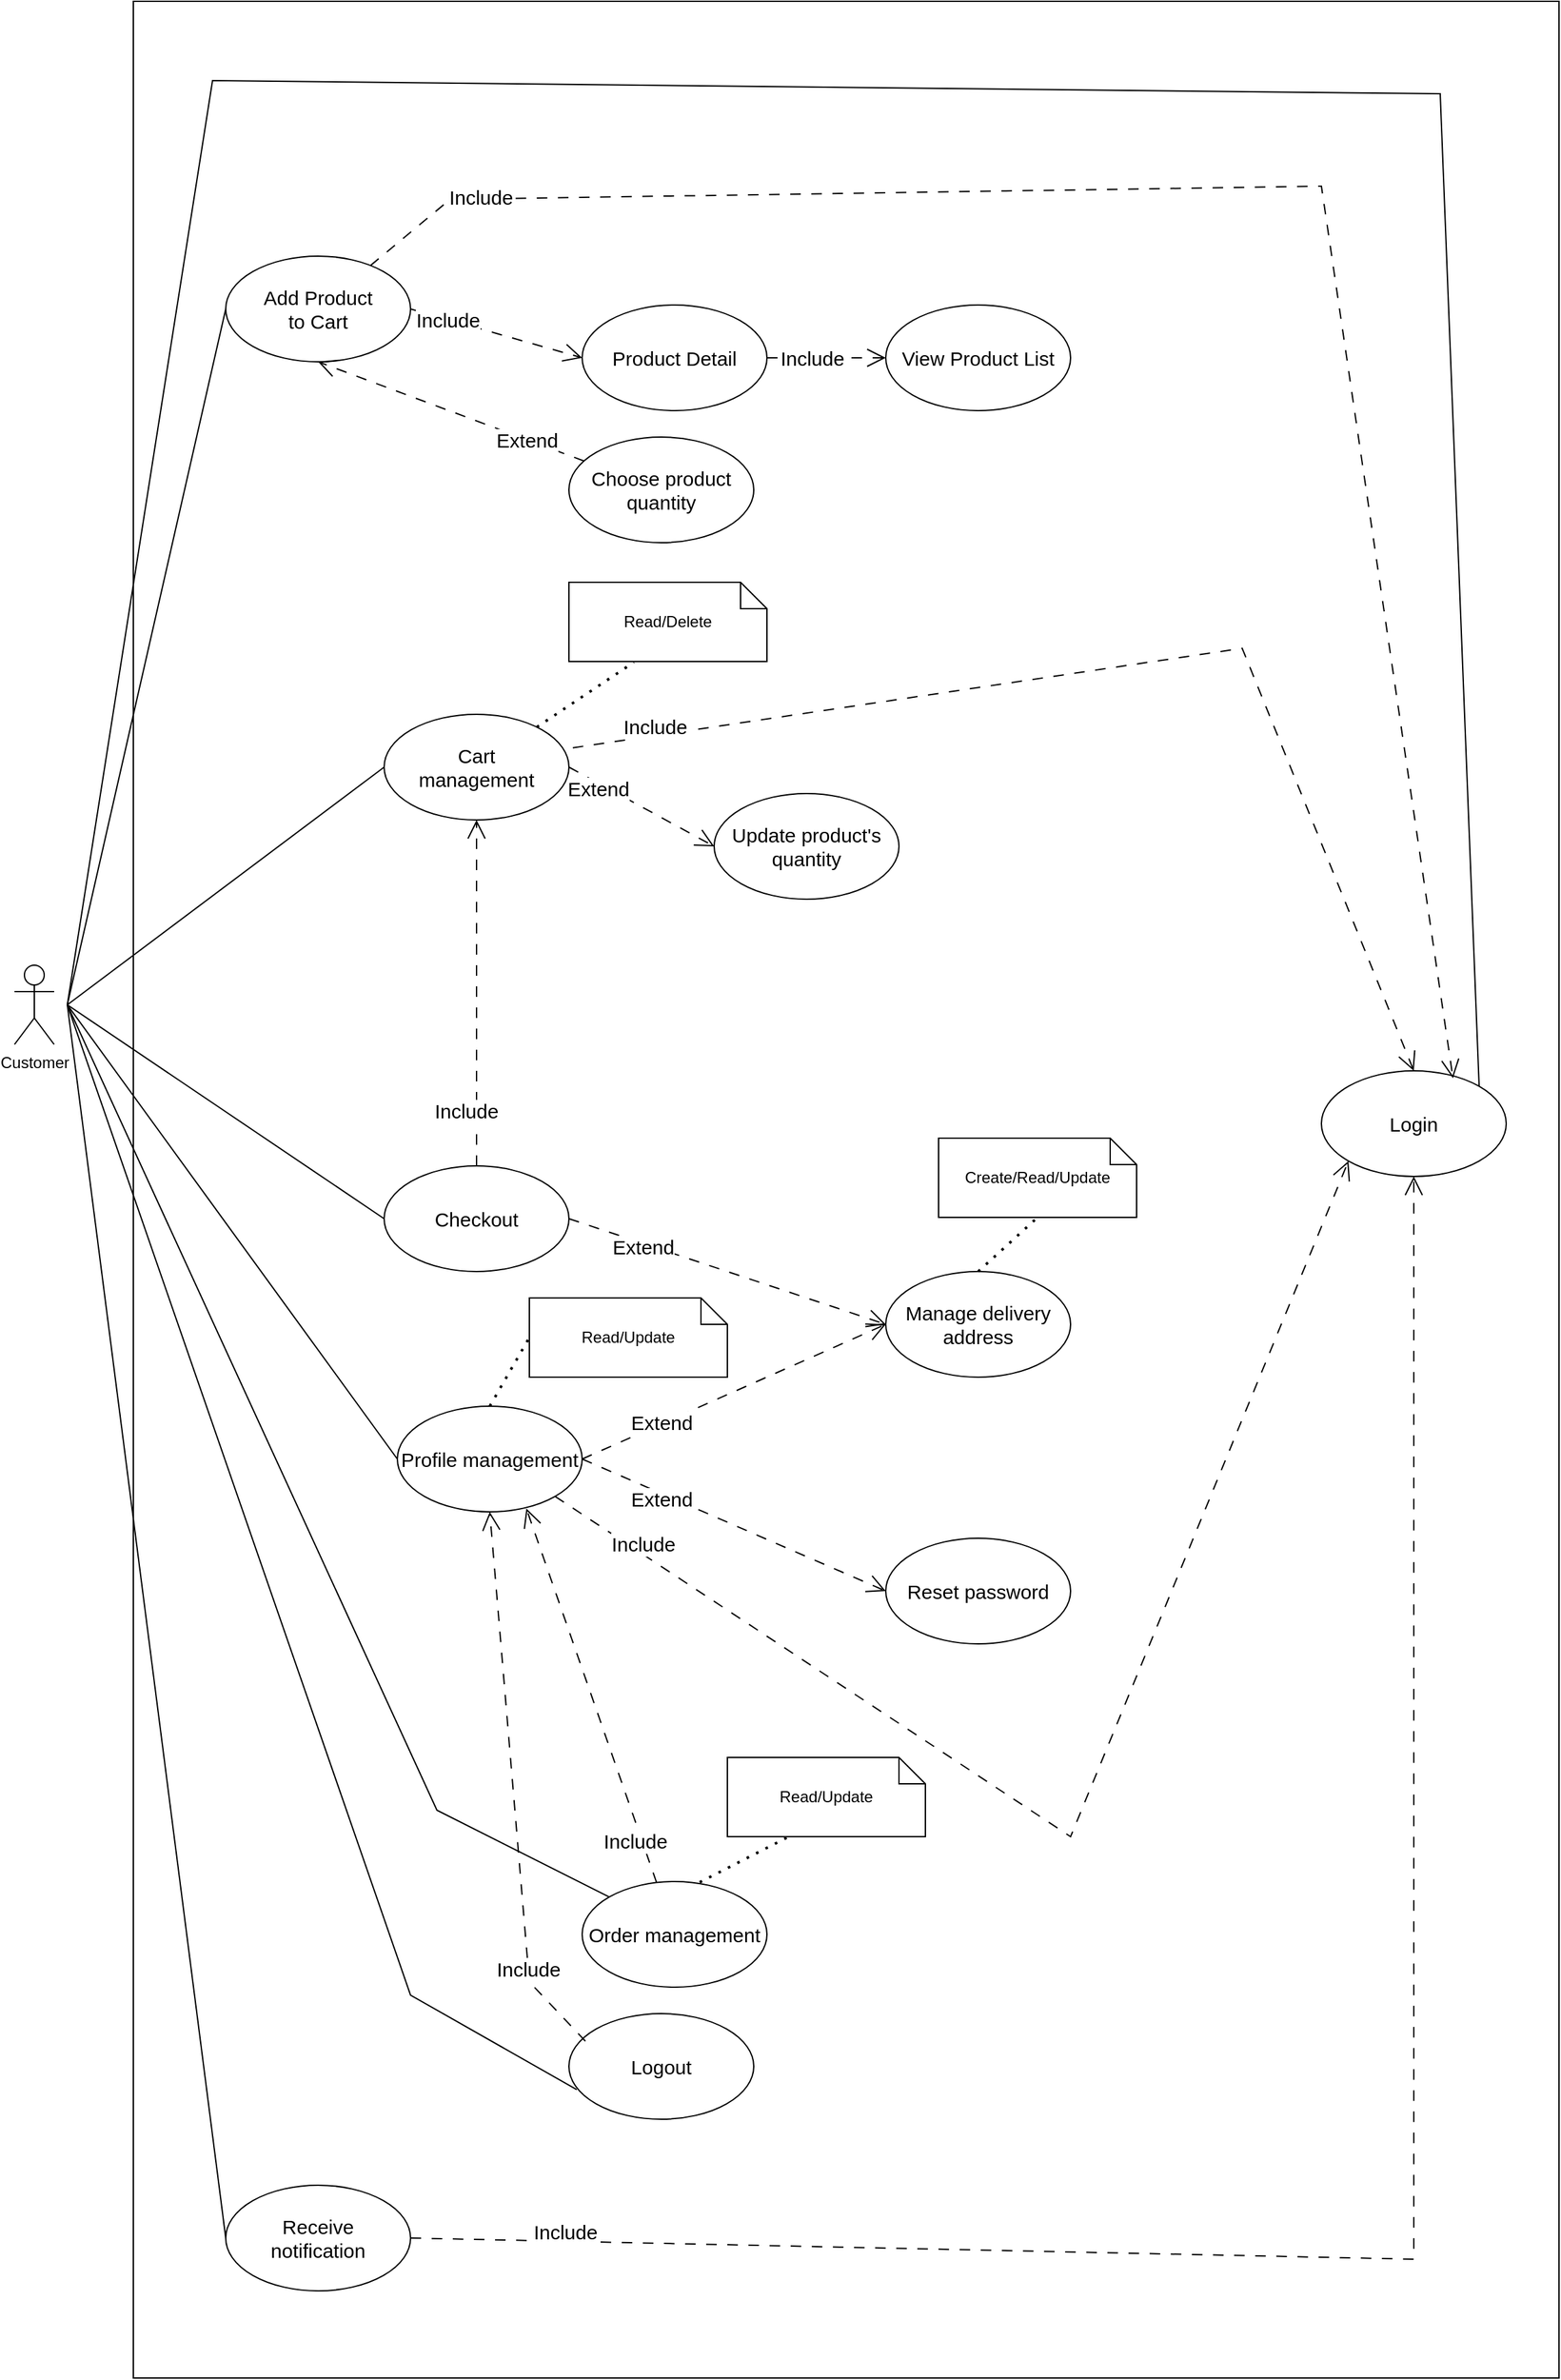 <mxfile version="21.7.5" type="device">
  <diagram name="Page-1" id="RgLAFF6ZJAaMnFaq09OC">
    <mxGraphModel dx="1295" dy="1858" grid="1" gridSize="10" guides="1" tooltips="1" connect="1" arrows="1" fold="1" page="1" pageScale="1" pageWidth="850" pageHeight="1100" math="0" shadow="0">
      <root>
        <mxCell id="0" />
        <mxCell id="1" parent="0" />
        <mxCell id="H_iCGJk6flqgCGRjibaX-1" value="Customer" style="shape=umlActor;verticalLabelPosition=bottom;verticalAlign=top;html=1;outlineConnect=0;" parent="1" vertex="1">
          <mxGeometry x="20" y="690" width="30" height="60" as="geometry" />
        </mxCell>
        <mxCell id="H_iCGJk6flqgCGRjibaX-7" value="" style="rounded=0;whiteSpace=wrap;html=1;" parent="1" vertex="1">
          <mxGeometry x="110" y="-40" width="1080" height="1800" as="geometry" />
        </mxCell>
        <mxCell id="sXqsaNHskc1ETz0bK0rT-1" value="Login" style="ellipse;whiteSpace=wrap;html=1;fontSize=15;" parent="1" vertex="1">
          <mxGeometry x="1010" y="770" width="140" height="80" as="geometry" />
        </mxCell>
        <mxCell id="sXqsaNHskc1ETz0bK0rT-2" value="Add Product &lt;br&gt;to Cart" style="ellipse;whiteSpace=wrap;html=1;fontSize=15;" parent="1" vertex="1">
          <mxGeometry x="180" y="153" width="140" height="80" as="geometry" />
        </mxCell>
        <mxCell id="sXqsaNHskc1ETz0bK0rT-3" value="Cart &lt;br&gt;management" style="ellipse;whiteSpace=wrap;html=1;fontSize=15;" parent="1" vertex="1">
          <mxGeometry x="300" y="500" width="140" height="80" as="geometry" />
        </mxCell>
        <mxCell id="sXqsaNHskc1ETz0bK0rT-4" value="Update product&#39;s quantity" style="ellipse;whiteSpace=wrap;html=1;fontSize=15;" parent="1" vertex="1">
          <mxGeometry x="550" y="560" width="140" height="80" as="geometry" />
        </mxCell>
        <mxCell id="sXqsaNHskc1ETz0bK0rT-6" value="Product Detail" style="ellipse;whiteSpace=wrap;html=1;fontSize=15;" parent="1" vertex="1">
          <mxGeometry x="450" y="190" width="140" height="80" as="geometry" />
        </mxCell>
        <mxCell id="sXqsaNHskc1ETz0bK0rT-7" value="View Product List" style="ellipse;whiteSpace=wrap;html=1;fontSize=15;" parent="1" vertex="1">
          <mxGeometry x="680" y="190" width="140" height="80" as="geometry" />
        </mxCell>
        <mxCell id="sXqsaNHskc1ETz0bK0rT-8" value="Profile management" style="ellipse;whiteSpace=wrap;html=1;fontSize=15;" parent="1" vertex="1">
          <mxGeometry x="310" y="1024" width="140" height="80" as="geometry" />
        </mxCell>
        <mxCell id="sXqsaNHskc1ETz0bK0rT-10" value="Reset password" style="ellipse;whiteSpace=wrap;html=1;fontSize=15;" parent="1" vertex="1">
          <mxGeometry x="680" y="1124" width="140" height="80" as="geometry" />
        </mxCell>
        <mxCell id="sXqsaNHskc1ETz0bK0rT-13" value="Logout" style="ellipse;whiteSpace=wrap;html=1;fontSize=15;" parent="1" vertex="1">
          <mxGeometry x="440" y="1484" width="140" height="80" as="geometry" />
        </mxCell>
        <mxCell id="sXqsaNHskc1ETz0bK0rT-14" value="Order management" style="ellipse;whiteSpace=wrap;html=1;fontSize=15;" parent="1" vertex="1">
          <mxGeometry x="450" y="1384" width="140" height="80" as="geometry" />
        </mxCell>
        <mxCell id="sXqsaNHskc1ETz0bK0rT-16" value="Checkout" style="ellipse;whiteSpace=wrap;html=1;fontSize=15;" parent="1" vertex="1">
          <mxGeometry x="300" y="842" width="140" height="80" as="geometry" />
        </mxCell>
        <mxCell id="sXqsaNHskc1ETz0bK0rT-17" value="Manage delivery address" style="ellipse;whiteSpace=wrap;html=1;fontSize=15;" parent="1" vertex="1">
          <mxGeometry x="680" y="922" width="140" height="80" as="geometry" />
        </mxCell>
        <mxCell id="sXqsaNHskc1ETz0bK0rT-25" value="Extend" style="endArrow=open;html=1;rounded=0;exitX=1;exitY=0.5;exitDx=0;exitDy=0;entryX=0;entryY=0.5;entryDx=0;entryDy=0;endFill=0;endSize=12;dashed=1;dashPattern=8 8;fontSize=15;" parent="1" source="sXqsaNHskc1ETz0bK0rT-16" target="sXqsaNHskc1ETz0bK0rT-17" edge="1">
          <mxGeometry x="-0.525" y="-2" width="50" height="50" relative="1" as="geometry">
            <mxPoint x="334" y="560" as="sourcePoint" />
            <mxPoint x="540" y="660" as="targetPoint" />
            <mxPoint as="offset" />
          </mxGeometry>
        </mxCell>
        <mxCell id="sXqsaNHskc1ETz0bK0rT-27" value="Extend" style="endArrow=open;html=1;rounded=0;exitX=1;exitY=0.5;exitDx=0;exitDy=0;endFill=0;endSize=12;dashed=1;dashPattern=8 8;entryX=0;entryY=0.5;entryDx=0;entryDy=0;fontSize=15;" parent="1" source="sXqsaNHskc1ETz0bK0rT-8" target="sXqsaNHskc1ETz0bK0rT-17" edge="1">
          <mxGeometry x="-0.474" y="1" width="50" height="50" relative="1" as="geometry">
            <mxPoint x="334" y="560" as="sourcePoint" />
            <mxPoint x="530" y="752" as="targetPoint" />
            <mxPoint as="offset" />
          </mxGeometry>
        </mxCell>
        <mxCell id="sXqsaNHskc1ETz0bK0rT-29" value="Extend" style="endArrow=open;html=1;rounded=0;endFill=0;endSize=12;dashed=1;dashPattern=8 8;entryX=0;entryY=0.5;entryDx=0;entryDy=0;exitX=1;exitY=0.5;exitDx=0;exitDy=0;fontSize=15;" parent="1" source="sXqsaNHskc1ETz0bK0rT-8" target="sXqsaNHskc1ETz0bK0rT-10" edge="1">
          <mxGeometry x="-0.466" y="-4" width="50" height="50" relative="1" as="geometry">
            <mxPoint x="330" y="760" as="sourcePoint" />
            <mxPoint x="510" y="890" as="targetPoint" />
            <mxPoint as="offset" />
          </mxGeometry>
        </mxCell>
        <mxCell id="sXqsaNHskc1ETz0bK0rT-33" value="Include" style="endArrow=open;html=1;rounded=0;endFill=0;endSize=12;dashed=1;dashPattern=8 8;exitX=0.5;exitY=0;exitDx=0;exitDy=0;entryX=0.5;entryY=1;entryDx=0;entryDy=0;fontSize=15;" parent="1" source="sXqsaNHskc1ETz0bK0rT-16" target="sXqsaNHskc1ETz0bK0rT-3" edge="1">
          <mxGeometry x="-0.68" y="8" width="50" height="50" relative="1" as="geometry">
            <mxPoint x="225" y="420" as="sourcePoint" />
            <mxPoint x="425" y="420" as="targetPoint" />
            <mxPoint as="offset" />
          </mxGeometry>
        </mxCell>
        <mxCell id="sXqsaNHskc1ETz0bK0rT-34" value="Extend" style="endArrow=open;html=1;rounded=0;entryX=0;entryY=0.5;entryDx=0;entryDy=0;endFill=0;endSize=12;dashed=1;dashPattern=8 8;exitX=1;exitY=0.5;exitDx=0;exitDy=0;fontSize=15;" parent="1" source="sXqsaNHskc1ETz0bK0rT-3" target="sXqsaNHskc1ETz0bK0rT-4" edge="1">
          <mxGeometry x="-0.561" y="-3" width="50" height="50" relative="1" as="geometry">
            <mxPoint x="325" y="359.5" as="sourcePoint" />
            <mxPoint x="525" y="359.5" as="targetPoint" />
            <mxPoint x="-1" as="offset" />
          </mxGeometry>
        </mxCell>
        <mxCell id="sXqsaNHskc1ETz0bK0rT-38" value="Include" style="endArrow=open;html=1;rounded=0;endFill=0;endSize=12;dashed=1;dashPattern=8 8;exitX=1;exitY=0.5;exitDx=0;exitDy=0;entryX=0;entryY=0.5;entryDx=0;entryDy=0;fontSize=15;" parent="1" source="sXqsaNHskc1ETz0bK0rT-2" target="sXqsaNHskc1ETz0bK0rT-6" edge="1">
          <mxGeometry x="-0.571" width="50" height="50" relative="1" as="geometry">
            <mxPoint x="260" y="520" as="sourcePoint" />
            <mxPoint x="260" y="410" as="targetPoint" />
            <mxPoint as="offset" />
          </mxGeometry>
        </mxCell>
        <mxCell id="sXqsaNHskc1ETz0bK0rT-39" value="Include" style="endArrow=open;html=1;rounded=0;endFill=0;endSize=12;dashed=1;dashPattern=8 8;exitX=1;exitY=0.5;exitDx=0;exitDy=0;entryX=0;entryY=0.5;entryDx=0;entryDy=0;fontSize=15;" parent="1" source="sXqsaNHskc1ETz0bK0rT-6" target="sXqsaNHskc1ETz0bK0rT-7" edge="1">
          <mxGeometry x="-0.25" width="50" height="50" relative="1" as="geometry">
            <mxPoint x="330" y="280" as="sourcePoint" />
            <mxPoint x="380" y="280" as="targetPoint" />
            <mxPoint as="offset" />
          </mxGeometry>
        </mxCell>
        <mxCell id="sXqsaNHskc1ETz0bK0rT-42" value="Include" style="endArrow=open;html=1;rounded=0;endFill=0;endSize=12;dashed=1;dashPattern=8 8;entryX=0.698;entryY=0.968;entryDx=0;entryDy=0;fontSize=15;entryPerimeter=0;" parent="1" source="sXqsaNHskc1ETz0bK0rT-14" target="sXqsaNHskc1ETz0bK0rT-8" edge="1">
          <mxGeometry x="-0.771" y="4" width="50" height="50" relative="1" as="geometry">
            <mxPoint x="350" y="960" as="sourcePoint" />
            <mxPoint x="350" y="850" as="targetPoint" />
            <mxPoint x="-1" as="offset" />
          </mxGeometry>
        </mxCell>
        <mxCell id="sXqsaNHskc1ETz0bK0rT-43" value="Include" style="endArrow=open;html=1;rounded=0;endFill=0;endSize=12;dashed=1;dashPattern=8 8;exitX=0.089;exitY=0.261;exitDx=0;exitDy=0;entryX=0.5;entryY=1;entryDx=0;entryDy=0;fontSize=15;exitPerimeter=0;" parent="1" source="sXqsaNHskc1ETz0bK0rT-13" target="sXqsaNHskc1ETz0bK0rT-8" edge="1">
          <mxGeometry x="-0.657" width="50" height="50" relative="1" as="geometry">
            <mxPoint x="410" y="1093" as="sourcePoint" />
            <mxPoint x="380" y="800" as="targetPoint" />
            <mxPoint as="offset" />
            <Array as="points">
              <mxPoint x="410" y="1460" />
            </Array>
          </mxGeometry>
        </mxCell>
        <mxCell id="sXqsaNHskc1ETz0bK0rT-45" value="Receive &lt;br&gt;notification" style="ellipse;whiteSpace=wrap;html=1;fontSize=15;" parent="1" vertex="1">
          <mxGeometry x="180" y="1614" width="140" height="80" as="geometry" />
        </mxCell>
        <mxCell id="sXqsaNHskc1ETz0bK0rT-58" value="" style="endArrow=none;html=1;rounded=0;entryX=0;entryY=0.5;entryDx=0;entryDy=0;" parent="1" target="sXqsaNHskc1ETz0bK0rT-2" edge="1">
          <mxGeometry width="50" height="50" relative="1" as="geometry">
            <mxPoint x="60" y="720" as="sourcePoint" />
            <mxPoint x="330" y="800" as="targetPoint" />
          </mxGeometry>
        </mxCell>
        <mxCell id="sXqsaNHskc1ETz0bK0rT-59" value="" style="endArrow=none;html=1;rounded=0;entryX=0;entryY=0.5;entryDx=0;entryDy=0;" parent="1" target="sXqsaNHskc1ETz0bK0rT-3" edge="1">
          <mxGeometry width="50" height="50" relative="1" as="geometry">
            <mxPoint x="60" y="720" as="sourcePoint" />
            <mxPoint x="190" y="203" as="targetPoint" />
          </mxGeometry>
        </mxCell>
        <mxCell id="sXqsaNHskc1ETz0bK0rT-60" value="" style="endArrow=none;html=1;rounded=0;entryX=0;entryY=0.5;entryDx=0;entryDy=0;" parent="1" target="sXqsaNHskc1ETz0bK0rT-16" edge="1">
          <mxGeometry width="50" height="50" relative="1" as="geometry">
            <mxPoint x="60" y="720" as="sourcePoint" />
            <mxPoint x="320" y="370" as="targetPoint" />
          </mxGeometry>
        </mxCell>
        <mxCell id="sXqsaNHskc1ETz0bK0rT-61" value="" style="endArrow=none;html=1;rounded=0;entryX=0;entryY=0.5;entryDx=0;entryDy=0;" parent="1" target="sXqsaNHskc1ETz0bK0rT-8" edge="1">
          <mxGeometry width="50" height="50" relative="1" as="geometry">
            <mxPoint x="60" y="720" as="sourcePoint" />
            <mxPoint x="460" y="650" as="targetPoint" />
          </mxGeometry>
        </mxCell>
        <mxCell id="sXqsaNHskc1ETz0bK0rT-62" value="" style="endArrow=none;html=1;rounded=0;entryX=0.042;entryY=0.72;entryDx=0;entryDy=0;entryPerimeter=0;" parent="1" target="sXqsaNHskc1ETz0bK0rT-13" edge="1">
          <mxGeometry width="50" height="50" relative="1" as="geometry">
            <mxPoint x="60" y="720" as="sourcePoint" />
            <mxPoint x="320" y="820" as="targetPoint" />
            <Array as="points">
              <mxPoint x="320" y="1470" />
            </Array>
          </mxGeometry>
        </mxCell>
        <mxCell id="sXqsaNHskc1ETz0bK0rT-63" value="" style="endArrow=none;html=1;rounded=0;entryX=0;entryY=0;entryDx=0;entryDy=0;" parent="1" target="sXqsaNHskc1ETz0bK0rT-14" edge="1">
          <mxGeometry width="50" height="50" relative="1" as="geometry">
            <mxPoint x="60" y="720" as="sourcePoint" />
            <mxPoint x="440" y="1360" as="targetPoint" />
            <Array as="points">
              <mxPoint x="340" y="1330" />
            </Array>
          </mxGeometry>
        </mxCell>
        <mxCell id="sXqsaNHskc1ETz0bK0rT-64" value="" style="endArrow=none;html=1;rounded=0;entryX=0;entryY=0.5;entryDx=0;entryDy=0;" parent="1" target="sXqsaNHskc1ETz0bK0rT-45" edge="1">
          <mxGeometry width="50" height="50" relative="1" as="geometry">
            <mxPoint x="60" y="720" as="sourcePoint" />
            <mxPoint x="450" y="1280" as="targetPoint" />
          </mxGeometry>
        </mxCell>
        <mxCell id="sXqsaNHskc1ETz0bK0rT-66" value="" style="endArrow=none;html=1;rounded=0;entryX=1;entryY=0;entryDx=0;entryDy=0;" parent="1" target="sXqsaNHskc1ETz0bK0rT-1" edge="1">
          <mxGeometry width="50" height="50" relative="1" as="geometry">
            <mxPoint x="60" y="720" as="sourcePoint" />
            <mxPoint x="190" y="203" as="targetPoint" />
            <Array as="points">
              <mxPoint x="170" y="20" />
              <mxPoint x="1100" y="30" />
            </Array>
          </mxGeometry>
        </mxCell>
        <mxCell id="sXqsaNHskc1ETz0bK0rT-71" value="Choose product quantity" style="ellipse;whiteSpace=wrap;html=1;fontSize=15;" parent="1" vertex="1">
          <mxGeometry x="440" y="290" width="140" height="80" as="geometry" />
        </mxCell>
        <mxCell id="sXqsaNHskc1ETz0bK0rT-73" value="Extend" style="endArrow=open;html=1;rounded=0;endFill=0;endSize=12;dashed=1;dashPattern=8 8;entryX=0.5;entryY=1;entryDx=0;entryDy=0;fontSize=15;" parent="1" source="sXqsaNHskc1ETz0bK0rT-71" target="sXqsaNHskc1ETz0bK0rT-2" edge="1">
          <mxGeometry x="-0.571" width="50" height="50" relative="1" as="geometry">
            <mxPoint x="330" y="203" as="sourcePoint" />
            <mxPoint x="470" y="203" as="targetPoint" />
            <mxPoint as="offset" />
          </mxGeometry>
        </mxCell>
        <mxCell id="sXqsaNHskc1ETz0bK0rT-75" value="Create/Read/Update" style="shape=note;size=20;whiteSpace=wrap;html=1;" parent="1" vertex="1">
          <mxGeometry x="720" y="821" width="150" height="60" as="geometry" />
        </mxCell>
        <mxCell id="sXqsaNHskc1ETz0bK0rT-76" value="" style="endArrow=none;dashed=1;html=1;dashPattern=1 3;strokeWidth=2;rounded=0;entryX=0.5;entryY=1;entryDx=0;entryDy=0;entryPerimeter=0;exitX=0.5;exitY=0;exitDx=0;exitDy=0;" parent="1" source="sXqsaNHskc1ETz0bK0rT-17" target="sXqsaNHskc1ETz0bK0rT-75" edge="1">
          <mxGeometry width="50" height="50" relative="1" as="geometry">
            <mxPoint x="420" y="800" as="sourcePoint" />
            <mxPoint x="470" y="750" as="targetPoint" />
          </mxGeometry>
        </mxCell>
        <mxCell id="z1gcHBh3YA1Q18kjL_ZD-4" value="Include" style="endArrow=open;html=1;rounded=0;endFill=0;endSize=12;dashed=1;dashPattern=8 8;fontSize=15;entryX=0.712;entryY=0.07;entryDx=0;entryDy=0;entryPerimeter=0;" parent="1" source="sXqsaNHskc1ETz0bK0rT-2" target="sXqsaNHskc1ETz0bK0rT-1" edge="1">
          <mxGeometry x="-0.857" y="2" width="50" height="50" relative="1" as="geometry">
            <mxPoint x="390" y="100" as="sourcePoint" />
            <mxPoint x="520" y="137" as="targetPoint" />
            <mxPoint as="offset" />
            <Array as="points">
              <mxPoint x="350" y="110" />
              <mxPoint x="1010" y="100" />
            </Array>
          </mxGeometry>
        </mxCell>
        <mxCell id="z1gcHBh3YA1Q18kjL_ZD-5" value="Read/Delete" style="shape=note;size=20;whiteSpace=wrap;html=1;" parent="1" vertex="1">
          <mxGeometry x="440" y="400" width="150" height="60" as="geometry" />
        </mxCell>
        <mxCell id="z1gcHBh3YA1Q18kjL_ZD-7" value="" style="endArrow=none;dashed=1;html=1;dashPattern=1 3;strokeWidth=2;rounded=0;entryX=0.328;entryY=1.009;entryDx=0;entryDy=0;entryPerimeter=0;" parent="1" source="sXqsaNHskc1ETz0bK0rT-3" target="z1gcHBh3YA1Q18kjL_ZD-5" edge="1">
          <mxGeometry width="50" height="50" relative="1" as="geometry">
            <mxPoint x="357.5" y="460" as="sourcePoint" />
            <mxPoint x="402.5" y="420" as="targetPoint" />
          </mxGeometry>
        </mxCell>
        <mxCell id="z1gcHBh3YA1Q18kjL_ZD-8" value="Include" style="endArrow=open;html=1;rounded=0;endFill=0;endSize=12;dashed=1;dashPattern=8 8;exitX=1.021;exitY=0.317;exitDx=0;exitDy=0;entryX=0.5;entryY=0;entryDx=0;entryDy=0;fontSize=15;exitPerimeter=0;" parent="1" source="sXqsaNHskc1ETz0bK0rT-3" target="sXqsaNHskc1ETz0bK0rT-1" edge="1">
          <mxGeometry x="-0.852" y="7" width="50" height="50" relative="1" as="geometry">
            <mxPoint x="380" y="690" as="sourcePoint" />
            <mxPoint x="380" y="590" as="targetPoint" />
            <mxPoint as="offset" />
            <Array as="points">
              <mxPoint x="950" y="450" />
            </Array>
          </mxGeometry>
        </mxCell>
        <mxCell id="z1gcHBh3YA1Q18kjL_ZD-9" value="Include" style="endArrow=open;html=1;rounded=0;endFill=0;endSize=12;dashed=1;dashPattern=8 8;exitX=1;exitY=1;exitDx=0;exitDy=0;entryX=0;entryY=1;entryDx=0;entryDy=0;fontSize=15;" parent="1" source="sXqsaNHskc1ETz0bK0rT-8" target="sXqsaNHskc1ETz0bK0rT-1" edge="1">
          <mxGeometry x="-0.852" y="7" width="50" height="50" relative="1" as="geometry">
            <mxPoint x="270" y="1145" as="sourcePoint" />
            <mxPoint x="907" y="1390" as="targetPoint" />
            <mxPoint as="offset" />
            <Array as="points">
              <mxPoint x="820" y="1350" />
            </Array>
          </mxGeometry>
        </mxCell>
        <mxCell id="z1gcHBh3YA1Q18kjL_ZD-10" value="Include" style="endArrow=open;html=1;rounded=0;endFill=0;endSize=12;dashed=1;dashPattern=8 8;exitX=1;exitY=0.5;exitDx=0;exitDy=0;entryX=0.5;entryY=1;entryDx=0;entryDy=0;fontSize=15;" parent="1" source="sXqsaNHskc1ETz0bK0rT-45" target="sXqsaNHskc1ETz0bK0rT-1" edge="1">
          <mxGeometry x="-0.852" y="7" width="50" height="50" relative="1" as="geometry">
            <mxPoint x="425" y="1474" as="sourcePoint" />
            <mxPoint x="1027" y="1220" as="targetPoint" />
            <mxPoint as="offset" />
            <Array as="points">
              <mxPoint x="1080" y="1670" />
            </Array>
          </mxGeometry>
        </mxCell>
        <mxCell id="7zy6F28UdWom92iNPFwF-1" value="Read/Update" style="shape=note;size=20;whiteSpace=wrap;html=1;" vertex="1" parent="1">
          <mxGeometry x="410" y="942" width="150" height="60" as="geometry" />
        </mxCell>
        <mxCell id="7zy6F28UdWom92iNPFwF-3" value="" style="endArrow=none;dashed=1;html=1;dashPattern=1 3;strokeWidth=2;rounded=0;entryX=0;entryY=0.5;entryDx=0;entryDy=0;entryPerimeter=0;exitX=0.5;exitY=0;exitDx=0;exitDy=0;" edge="1" parent="1" source="sXqsaNHskc1ETz0bK0rT-8" target="7zy6F28UdWom92iNPFwF-1">
          <mxGeometry width="50" height="50" relative="1" as="geometry">
            <mxPoint x="320" y="1011" as="sourcePoint" />
            <mxPoint x="365" y="970" as="targetPoint" />
          </mxGeometry>
        </mxCell>
        <mxCell id="7zy6F28UdWom92iNPFwF-4" value="Read/Update" style="shape=note;size=20;whiteSpace=wrap;html=1;" vertex="1" parent="1">
          <mxGeometry x="560" y="1290" width="150" height="60" as="geometry" />
        </mxCell>
        <mxCell id="7zy6F28UdWom92iNPFwF-5" value="" style="endArrow=none;dashed=1;html=1;dashPattern=1 3;strokeWidth=2;rounded=0;entryX=0.303;entryY=1.009;entryDx=0;entryDy=0;entryPerimeter=0;exitX=0.636;exitY=0.007;exitDx=0;exitDy=0;exitPerimeter=0;" edge="1" parent="1" source="sXqsaNHskc1ETz0bK0rT-14" target="7zy6F28UdWom92iNPFwF-4">
          <mxGeometry width="50" height="50" relative="1" as="geometry">
            <mxPoint x="540" y="1390" as="sourcePoint" />
            <mxPoint x="530" y="1360" as="targetPoint" />
          </mxGeometry>
        </mxCell>
      </root>
    </mxGraphModel>
  </diagram>
</mxfile>
